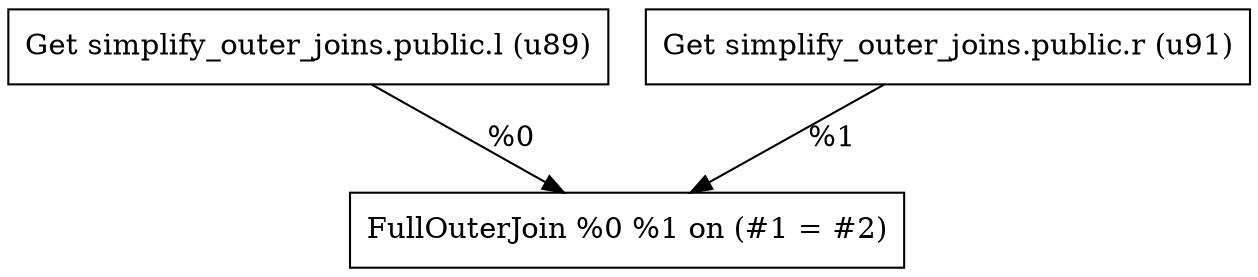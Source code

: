 digraph G {
    node0 [shape = record, label=" Get simplify_outer_joins.public.l (u89)\l"]
    node1 [shape = record, label=" Get simplify_outer_joins.public.r (u91)\l"]
    node2 [shape = record, label=" FullOuterJoin %0 %1 on (#1 = #2)\l"]
    node0 -> node2 [label = "%0\l"]
    node1 -> node2 [label = "%1\l"]
}
